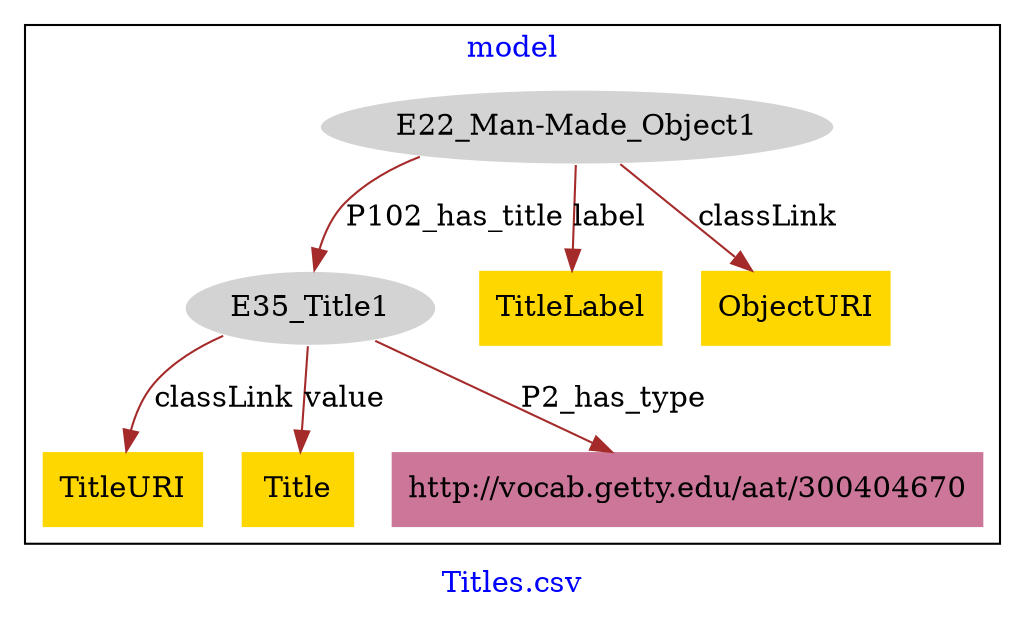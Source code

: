 digraph n0 {
fontcolor="blue"
remincross="true"
label="Titles.csv"
subgraph cluster {
label="model"
n2[style="filled",color="white",fillcolor="lightgray",label="E22_Man-Made_Object1"];
n3[style="filled",color="white",fillcolor="lightgray",label="E35_Title1"];
n4[shape="plaintext",style="filled",fillcolor="gold",label="TitleURI"];
n5[shape="plaintext",style="filled",fillcolor="gold",label="Title"];
n6[shape="plaintext",style="filled",fillcolor="gold",label="TitleLabel"];
n7[shape="plaintext",style="filled",fillcolor="gold",label="ObjectURI"];
n8[shape="plaintext",style="filled",fillcolor="#CC7799",label="http://vocab.getty.edu/aat/300404670"];
}
n2 -> n3[color="brown",fontcolor="black",label="P102_has_title"]
n3 -> n4[color="brown",fontcolor="black",label="classLink"]
n3 -> n5[color="brown",fontcolor="black",label="value"]
n2 -> n6[color="brown",fontcolor="black",label="label"]
n2 -> n7[color="brown",fontcolor="black",label="classLink"]
n3 -> n8[color="brown",fontcolor="black",label="P2_has_type"]
}
